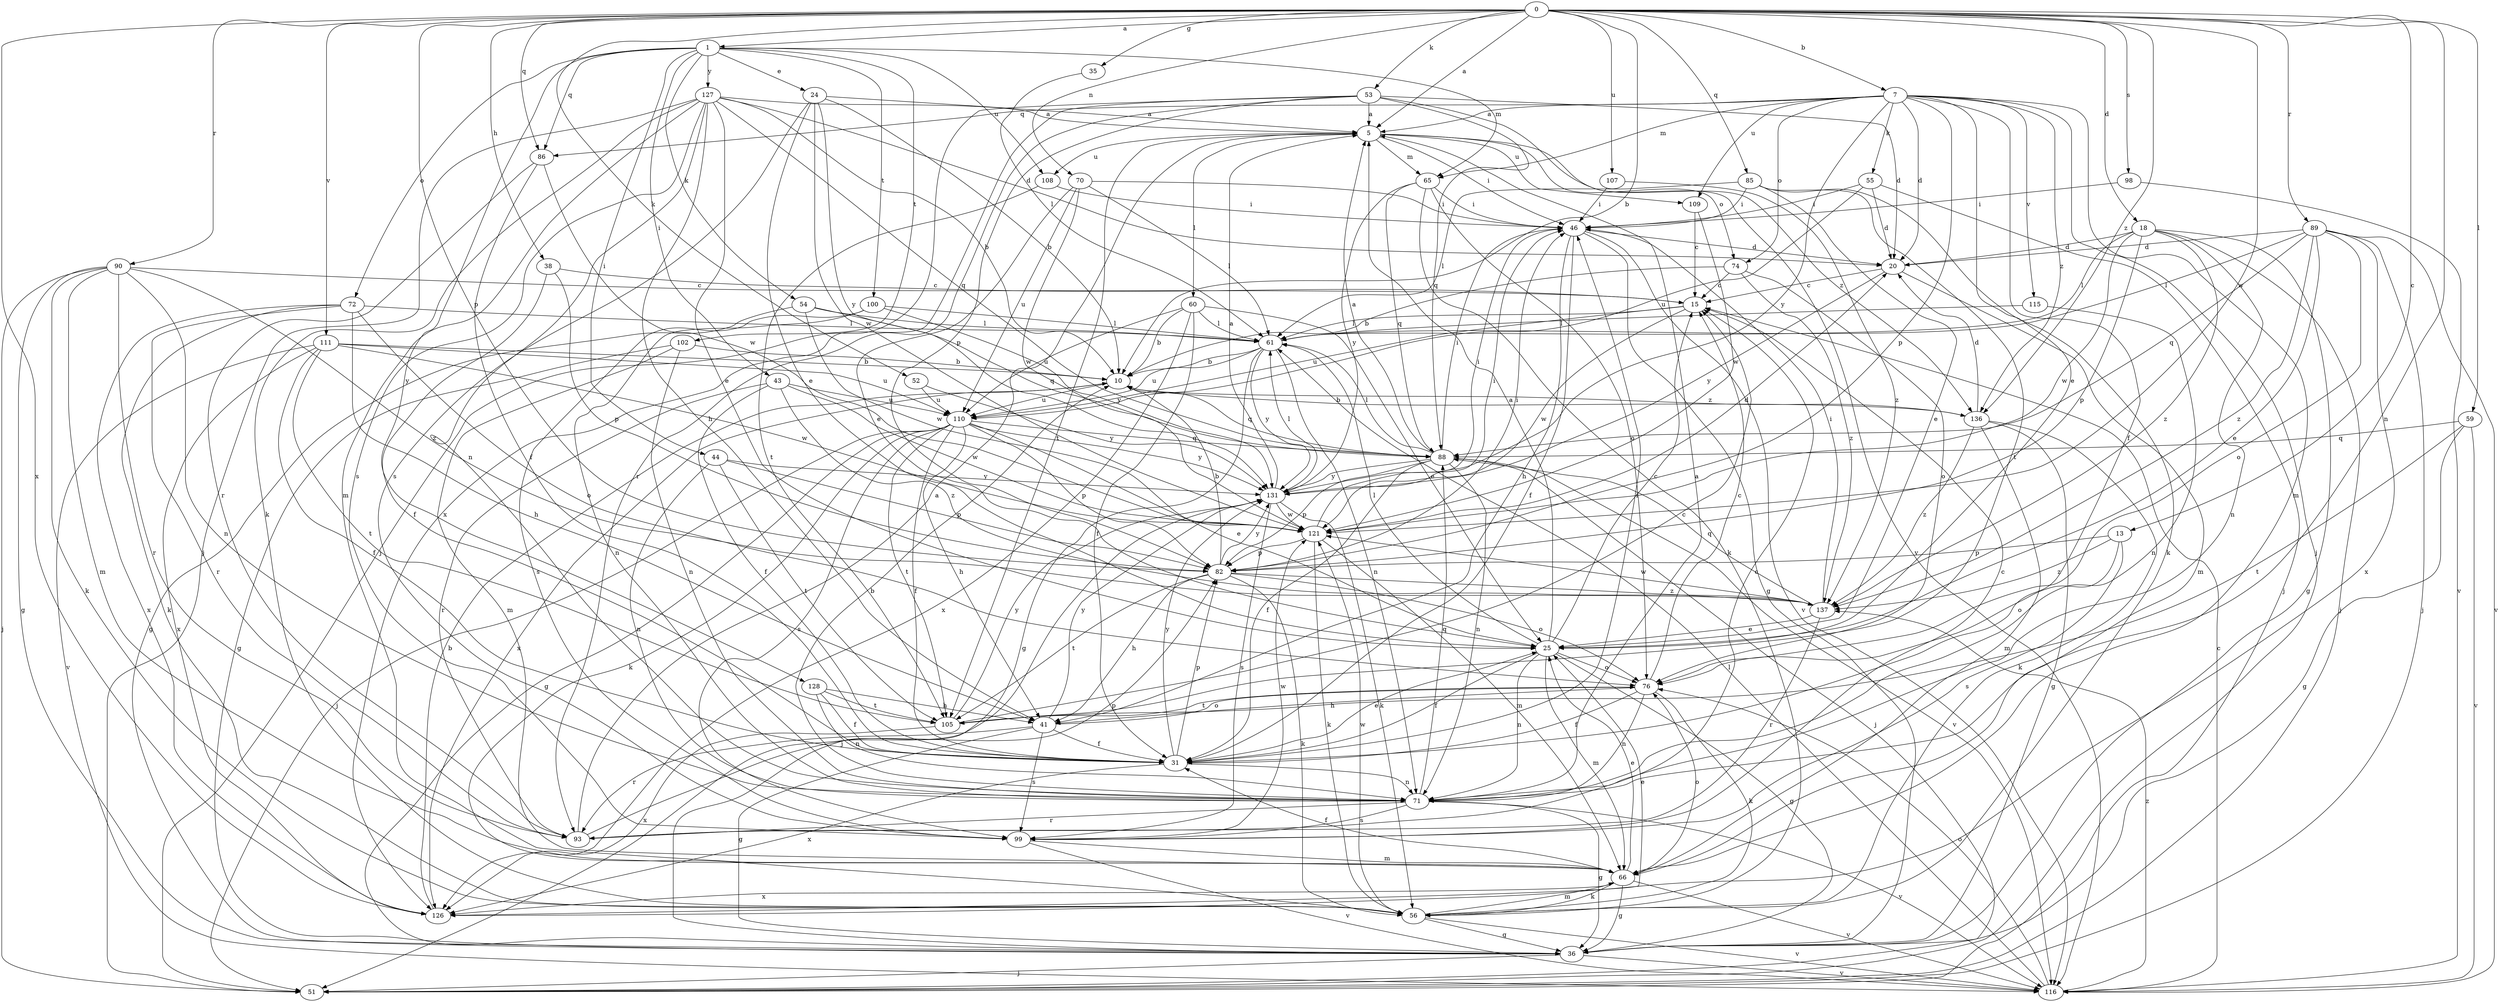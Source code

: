 strict digraph  {
0;
1;
5;
7;
10;
13;
15;
18;
20;
24;
25;
31;
35;
36;
38;
41;
43;
44;
46;
51;
52;
53;
54;
55;
56;
59;
60;
61;
65;
66;
70;
71;
72;
74;
76;
82;
85;
86;
88;
89;
90;
93;
98;
99;
100;
102;
105;
107;
108;
109;
110;
111;
115;
116;
121;
126;
127;
128;
131;
136;
137;
0 -> 1  [label=a];
0 -> 5  [label=a];
0 -> 7  [label=b];
0 -> 10  [label=b];
0 -> 13  [label=c];
0 -> 18  [label=d];
0 -> 35  [label=g];
0 -> 38  [label=h];
0 -> 52  [label=k];
0 -> 53  [label=k];
0 -> 59  [label=l];
0 -> 70  [label=n];
0 -> 71  [label=n];
0 -> 82  [label=p];
0 -> 85  [label=q];
0 -> 86  [label=q];
0 -> 89  [label=r];
0 -> 90  [label=r];
0 -> 98  [label=s];
0 -> 107  [label=u];
0 -> 111  [label=v];
0 -> 121  [label=w];
0 -> 126  [label=x];
0 -> 136  [label=z];
1 -> 24  [label=e];
1 -> 43  [label=i];
1 -> 44  [label=i];
1 -> 54  [label=k];
1 -> 65  [label=m];
1 -> 72  [label=o];
1 -> 86  [label=q];
1 -> 100  [label=t];
1 -> 102  [label=t];
1 -> 108  [label=u];
1 -> 127  [label=y];
1 -> 128  [label=y];
5 -> 46  [label=i];
5 -> 60  [label=l];
5 -> 65  [label=m];
5 -> 74  [label=o];
5 -> 105  [label=t];
5 -> 108  [label=u];
5 -> 109  [label=u];
5 -> 136  [label=z];
7 -> 5  [label=a];
7 -> 20  [label=d];
7 -> 25  [label=e];
7 -> 31  [label=f];
7 -> 51  [label=j];
7 -> 55  [label=k];
7 -> 65  [label=m];
7 -> 66  [label=m];
7 -> 74  [label=o];
7 -> 82  [label=p];
7 -> 86  [label=q];
7 -> 109  [label=u];
7 -> 115  [label=v];
7 -> 131  [label=y];
7 -> 136  [label=z];
10 -> 88  [label=q];
10 -> 110  [label=u];
10 -> 126  [label=x];
10 -> 136  [label=z];
13 -> 76  [label=o];
13 -> 82  [label=p];
13 -> 99  [label=s];
13 -> 137  [label=z];
15 -> 61  [label=l];
15 -> 110  [label=u];
15 -> 121  [label=w];
18 -> 20  [label=d];
18 -> 36  [label=g];
18 -> 51  [label=j];
18 -> 61  [label=l];
18 -> 71  [label=n];
18 -> 82  [label=p];
18 -> 121  [label=w];
18 -> 137  [label=z];
20 -> 15  [label=c];
20 -> 66  [label=m];
20 -> 131  [label=y];
24 -> 5  [label=a];
24 -> 10  [label=b];
24 -> 25  [label=e];
24 -> 99  [label=s];
24 -> 121  [label=w];
24 -> 131  [label=y];
25 -> 5  [label=a];
25 -> 15  [label=c];
25 -> 31  [label=f];
25 -> 36  [label=g];
25 -> 61  [label=l];
25 -> 66  [label=m];
25 -> 71  [label=n];
25 -> 76  [label=o];
31 -> 25  [label=e];
31 -> 46  [label=i];
31 -> 71  [label=n];
31 -> 82  [label=p];
31 -> 126  [label=x];
31 -> 131  [label=y];
35 -> 61  [label=l];
36 -> 51  [label=j];
36 -> 116  [label=v];
38 -> 15  [label=c];
38 -> 31  [label=f];
38 -> 82  [label=p];
41 -> 31  [label=f];
41 -> 36  [label=g];
41 -> 76  [label=o];
41 -> 93  [label=r];
41 -> 99  [label=s];
41 -> 131  [label=y];
43 -> 31  [label=f];
43 -> 93  [label=r];
43 -> 110  [label=u];
43 -> 121  [label=w];
43 -> 137  [label=z];
44 -> 71  [label=n];
44 -> 82  [label=p];
44 -> 105  [label=t];
44 -> 131  [label=y];
46 -> 20  [label=d];
46 -> 31  [label=f];
46 -> 36  [label=g];
46 -> 41  [label=h];
46 -> 116  [label=v];
52 -> 110  [label=u];
52 -> 131  [label=y];
53 -> 5  [label=a];
53 -> 20  [label=d];
53 -> 51  [label=j];
53 -> 82  [label=p];
53 -> 88  [label=q];
53 -> 93  [label=r];
53 -> 116  [label=v];
53 -> 126  [label=x];
54 -> 36  [label=g];
54 -> 61  [label=l];
54 -> 88  [label=q];
54 -> 121  [label=w];
55 -> 20  [label=d];
55 -> 46  [label=i];
55 -> 51  [label=j];
55 -> 110  [label=u];
56 -> 36  [label=g];
56 -> 66  [label=m];
56 -> 116  [label=v];
56 -> 121  [label=w];
59 -> 36  [label=g];
59 -> 88  [label=q];
59 -> 105  [label=t];
59 -> 116  [label=v];
60 -> 10  [label=b];
60 -> 25  [label=e];
60 -> 31  [label=f];
60 -> 61  [label=l];
60 -> 110  [label=u];
60 -> 126  [label=x];
61 -> 10  [label=b];
61 -> 36  [label=g];
61 -> 71  [label=n];
61 -> 110  [label=u];
61 -> 131  [label=y];
65 -> 46  [label=i];
65 -> 56  [label=k];
65 -> 76  [label=o];
65 -> 88  [label=q];
65 -> 131  [label=y];
66 -> 25  [label=e];
66 -> 31  [label=f];
66 -> 36  [label=g];
66 -> 56  [label=k];
66 -> 76  [label=o];
66 -> 116  [label=v];
66 -> 126  [label=x];
70 -> 25  [label=e];
70 -> 46  [label=i];
70 -> 61  [label=l];
70 -> 110  [label=u];
70 -> 121  [label=w];
71 -> 5  [label=a];
71 -> 10  [label=b];
71 -> 36  [label=g];
71 -> 88  [label=q];
71 -> 93  [label=r];
71 -> 99  [label=s];
71 -> 116  [label=v];
72 -> 41  [label=h];
72 -> 56  [label=k];
72 -> 61  [label=l];
72 -> 76  [label=o];
72 -> 93  [label=r];
72 -> 126  [label=x];
74 -> 10  [label=b];
74 -> 15  [label=c];
74 -> 76  [label=o];
74 -> 137  [label=z];
76 -> 15  [label=c];
76 -> 31  [label=f];
76 -> 41  [label=h];
76 -> 56  [label=k];
76 -> 71  [label=n];
76 -> 105  [label=t];
82 -> 10  [label=b];
82 -> 41  [label=h];
82 -> 46  [label=i];
82 -> 56  [label=k];
82 -> 76  [label=o];
82 -> 105  [label=t];
82 -> 131  [label=y];
82 -> 137  [label=z];
85 -> 25  [label=e];
85 -> 46  [label=i];
85 -> 56  [label=k];
85 -> 61  [label=l];
85 -> 105  [label=t];
86 -> 31  [label=f];
86 -> 93  [label=r];
86 -> 121  [label=w];
88 -> 5  [label=a];
88 -> 31  [label=f];
88 -> 46  [label=i];
88 -> 51  [label=j];
88 -> 61  [label=l];
88 -> 71  [label=n];
88 -> 82  [label=p];
88 -> 116  [label=v];
88 -> 131  [label=y];
89 -> 20  [label=d];
89 -> 25  [label=e];
89 -> 51  [label=j];
89 -> 61  [label=l];
89 -> 76  [label=o];
89 -> 88  [label=q];
89 -> 116  [label=v];
89 -> 126  [label=x];
89 -> 137  [label=z];
90 -> 15  [label=c];
90 -> 36  [label=g];
90 -> 51  [label=j];
90 -> 56  [label=k];
90 -> 66  [label=m];
90 -> 71  [label=n];
90 -> 93  [label=r];
90 -> 137  [label=z];
93 -> 5  [label=a];
93 -> 15  [label=c];
93 -> 82  [label=p];
98 -> 46  [label=i];
98 -> 116  [label=v];
99 -> 15  [label=c];
99 -> 66  [label=m];
99 -> 116  [label=v];
99 -> 121  [label=w];
100 -> 61  [label=l];
100 -> 71  [label=n];
100 -> 99  [label=s];
100 -> 131  [label=y];
102 -> 10  [label=b];
102 -> 36  [label=g];
102 -> 66  [label=m];
102 -> 71  [label=n];
105 -> 15  [label=c];
105 -> 126  [label=x];
105 -> 131  [label=y];
107 -> 46  [label=i];
107 -> 137  [label=z];
108 -> 46  [label=i];
108 -> 105  [label=t];
109 -> 15  [label=c];
109 -> 121  [label=w];
110 -> 25  [label=e];
110 -> 31  [label=f];
110 -> 36  [label=g];
110 -> 41  [label=h];
110 -> 51  [label=j];
110 -> 56  [label=k];
110 -> 82  [label=p];
110 -> 88  [label=q];
110 -> 99  [label=s];
110 -> 105  [label=t];
110 -> 131  [label=y];
111 -> 10  [label=b];
111 -> 31  [label=f];
111 -> 105  [label=t];
111 -> 110  [label=u];
111 -> 116  [label=v];
111 -> 121  [label=w];
111 -> 126  [label=x];
115 -> 61  [label=l];
115 -> 71  [label=n];
116 -> 15  [label=c];
116 -> 61  [label=l];
116 -> 76  [label=o];
116 -> 137  [label=z];
121 -> 20  [label=d];
121 -> 46  [label=i];
121 -> 56  [label=k];
121 -> 66  [label=m];
121 -> 82  [label=p];
126 -> 10  [label=b];
126 -> 25  [label=e];
127 -> 5  [label=a];
127 -> 10  [label=b];
127 -> 20  [label=d];
127 -> 25  [label=e];
127 -> 41  [label=h];
127 -> 51  [label=j];
127 -> 56  [label=k];
127 -> 66  [label=m];
127 -> 71  [label=n];
127 -> 88  [label=q];
127 -> 99  [label=s];
128 -> 31  [label=f];
128 -> 41  [label=h];
128 -> 71  [label=n];
128 -> 105  [label=t];
131 -> 5  [label=a];
131 -> 46  [label=i];
131 -> 51  [label=j];
131 -> 56  [label=k];
131 -> 61  [label=l];
131 -> 99  [label=s];
131 -> 121  [label=w];
136 -> 10  [label=b];
136 -> 20  [label=d];
136 -> 36  [label=g];
136 -> 56  [label=k];
136 -> 66  [label=m];
136 -> 137  [label=z];
137 -> 25  [label=e];
137 -> 46  [label=i];
137 -> 88  [label=q];
137 -> 93  [label=r];
137 -> 121  [label=w];
}
